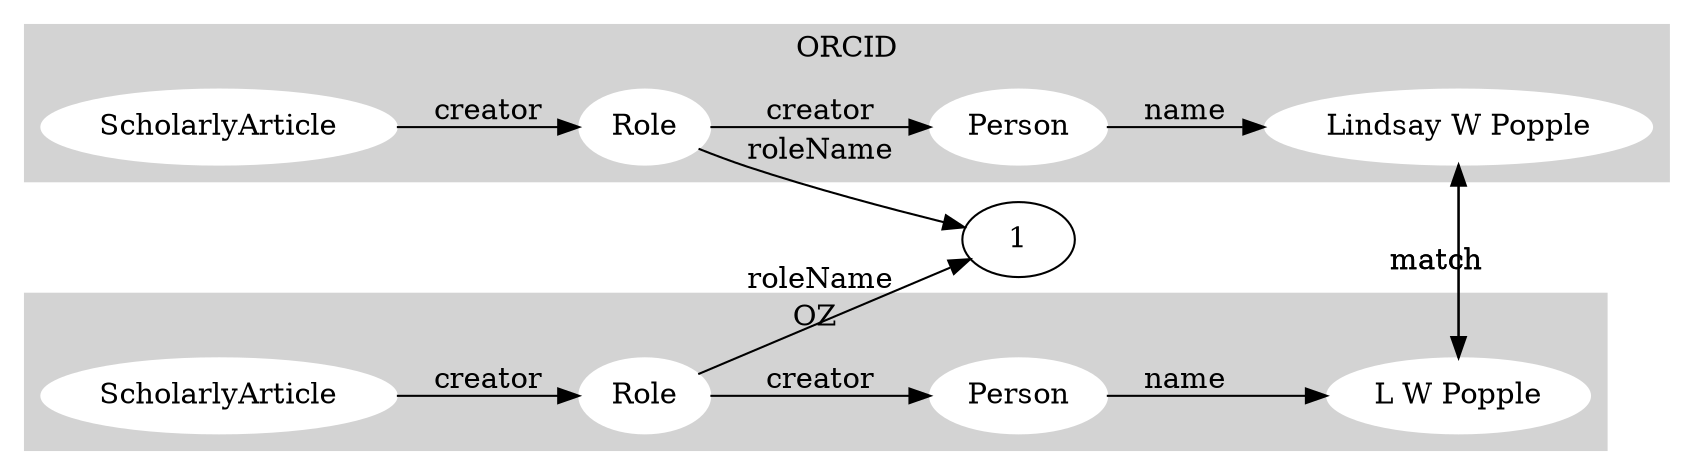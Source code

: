digraph G {
	rankdir=LR;
	
	newrank=true;

	subgraph cluster_0 {
		style=filled;
		color=lightgrey;
		node [style=filled,color=white];

		label = "ORCID";
		
		ScholarlyArticle1 -> role1 [label="creator"];
		
		ScholarlyArticle1 [label="ScholarlyArticle"] ;
		creator1 [label="Person"] ;
		role1 [label="Role"] ;
		
		name1 [label="Lindsay W Popple"] ;
		
		role1 -> creator1 [label="creator"] ;
		creator1 -> name1 [label="name"];
		
	}

	
    subgraph cluster_1 {
		style=filled;
		color=lightgrey;
		node [style=filled,color=white];

		label = "OZ";
		
		ScholarlyArticle2 [label="ScholarlyArticle"] ;
		creator2 [label="Person"] ;
		role2 [label="Role"] ;
		
		name2 [label="L W Popple"] ;
		

		ScholarlyArticle2 -> role2 [label="creator"];
		role2 -> creator2 [label="creator"];
		creator2 -> name2 [label="name"];

	}
	
	{ rank=same; ScholarlyArticle1; ScholarlyArticle2; }
	{ rank=same; name1; name2; }

role1 -> 1 [label="roleName"];	
role2 -> 1 [label="roleName"];	

 name1 -> name2 [label="match"];	
 name2 -> name1 [label="match"];	

	


}